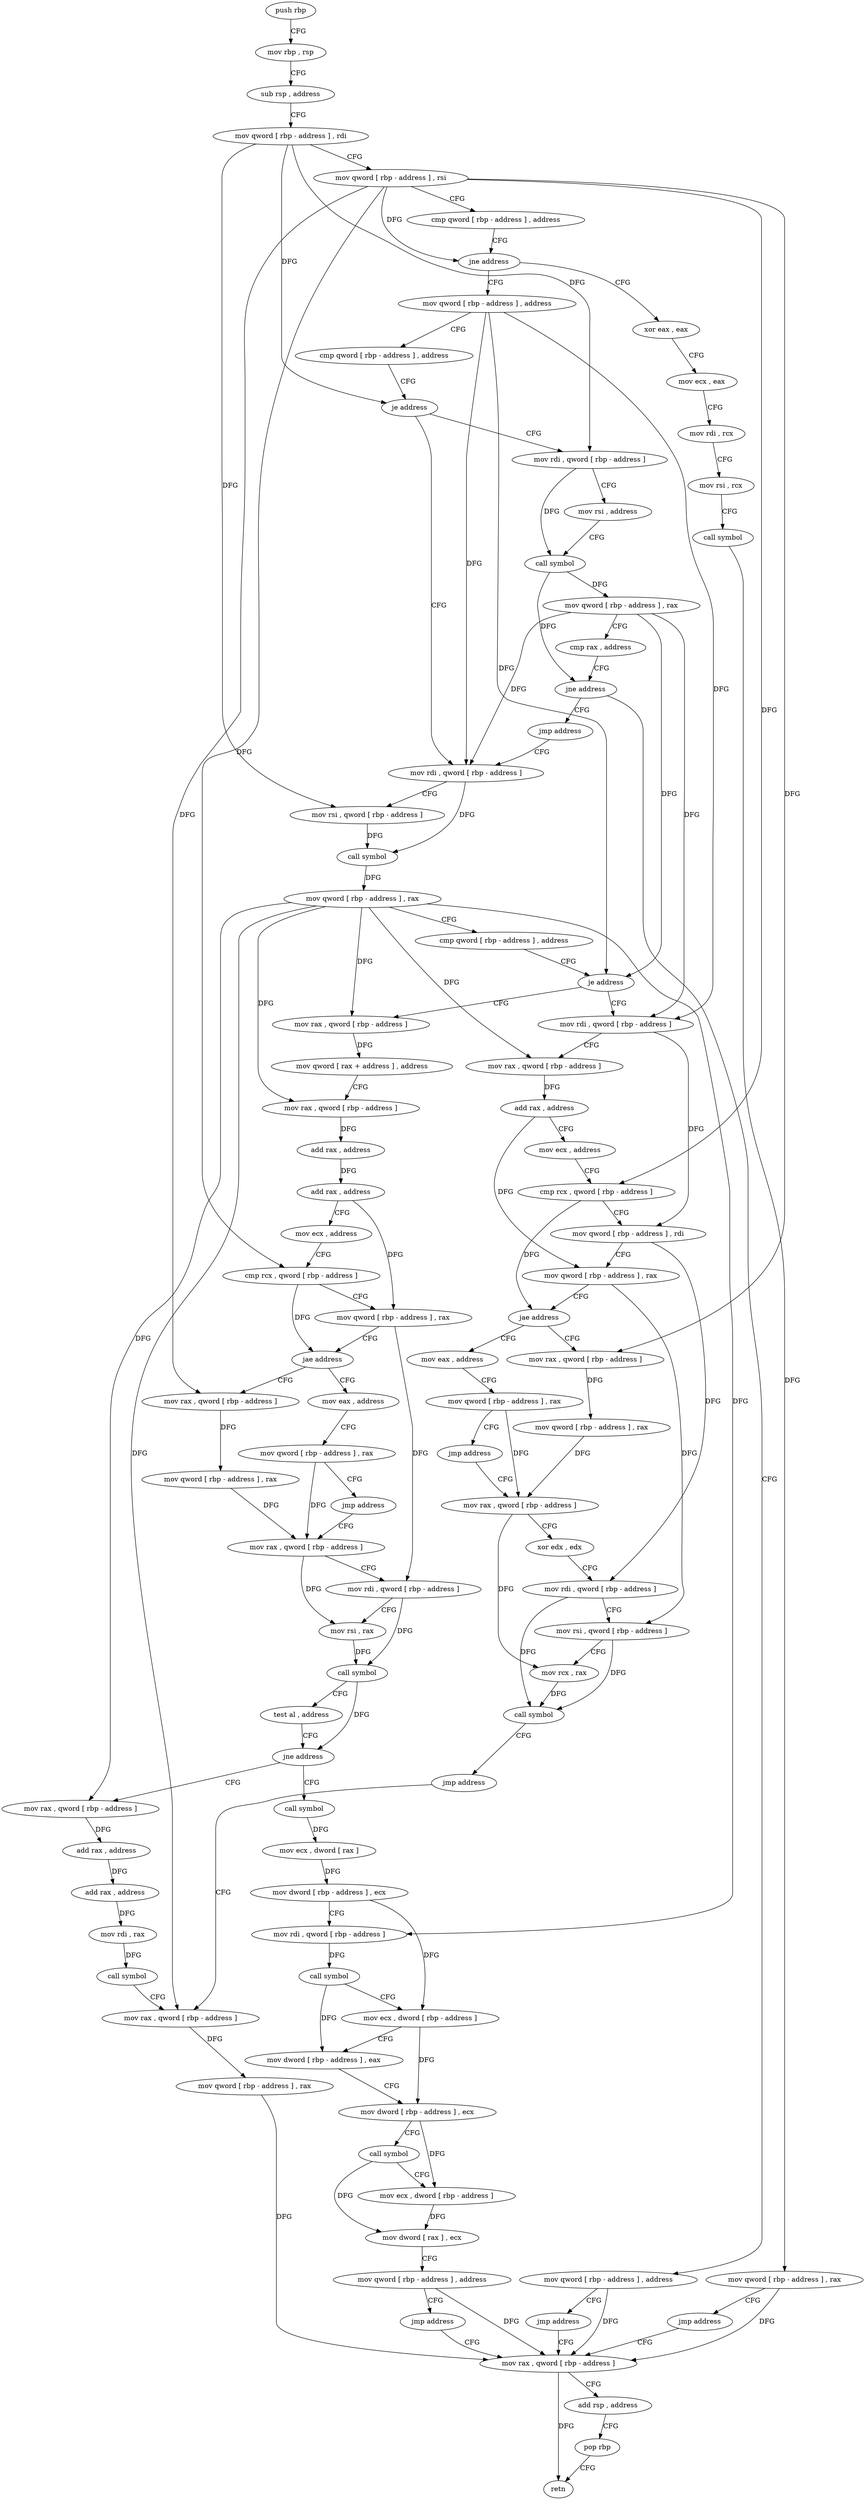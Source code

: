 digraph "func" {
"4236816" [label = "push rbp" ]
"4236817" [label = "mov rbp , rsp" ]
"4236820" [label = "sub rsp , address" ]
"4236824" [label = "mov qword [ rbp - address ] , rdi" ]
"4236828" [label = "mov qword [ rbp - address ] , rsi" ]
"4236832" [label = "cmp qword [ rbp - address ] , address" ]
"4236837" [label = "jne address" ]
"4236867" [label = "mov qword [ rbp - address ] , address" ]
"4236843" [label = "xor eax , eax" ]
"4236875" [label = "cmp qword [ rbp - address ] , address" ]
"4236880" [label = "je address" ]
"4236937" [label = "mov rdi , qword [ rbp - address ]" ]
"4236886" [label = "mov rdi , qword [ rbp - address ]" ]
"4236845" [label = "mov ecx , eax" ]
"4236847" [label = "mov rdi , rcx" ]
"4236850" [label = "mov rsi , rcx" ]
"4236853" [label = "call symbol" ]
"4236858" [label = "mov qword [ rbp - address ] , rax" ]
"4236862" [label = "jmp address" ]
"4237227" [label = "mov rax , qword [ rbp - address ]" ]
"4236941" [label = "mov rsi , qword [ rbp - address ]" ]
"4236945" [label = "call symbol" ]
"4236950" [label = "mov qword [ rbp - address ] , rax" ]
"4236954" [label = "cmp qword [ rbp - address ] , address" ]
"4236959" [label = "je address" ]
"4237051" [label = "mov rax , qword [ rbp - address ]" ]
"4236965" [label = "mov rdi , qword [ rbp - address ]" ]
"4236890" [label = "mov rsi , address" ]
"4236900" [label = "call symbol" ]
"4236905" [label = "mov qword [ rbp - address ] , rax" ]
"4236909" [label = "cmp rax , address" ]
"4236913" [label = "jne address" ]
"4236932" [label = "jmp address" ]
"4236919" [label = "mov qword [ rbp - address ] , address" ]
"4237231" [label = "add rsp , address" ]
"4237235" [label = "pop rbp" ]
"4237236" [label = "retn" ]
"4237055" [label = "mov qword [ rax + address ] , address" ]
"4237063" [label = "mov rax , qword [ rbp - address ]" ]
"4237067" [label = "add rax , address" ]
"4237073" [label = "add rax , address" ]
"4237079" [label = "mov ecx , address" ]
"4237084" [label = "cmp rcx , qword [ rbp - address ]" ]
"4237088" [label = "mov qword [ rbp - address ] , rax" ]
"4237092" [label = "jae address" ]
"4237112" [label = "mov rax , qword [ rbp - address ]" ]
"4237098" [label = "mov eax , address" ]
"4236969" [label = "mov rax , qword [ rbp - address ]" ]
"4236973" [label = "add rax , address" ]
"4236979" [label = "mov ecx , address" ]
"4236984" [label = "cmp rcx , qword [ rbp - address ]" ]
"4236988" [label = "mov qword [ rbp - address ] , rdi" ]
"4236992" [label = "mov qword [ rbp - address ] , rax" ]
"4236996" [label = "jae address" ]
"4237016" [label = "mov rax , qword [ rbp - address ]" ]
"4237002" [label = "mov eax , address" ]
"4236927" [label = "jmp address" ]
"4237116" [label = "mov qword [ rbp - address ] , rax" ]
"4237120" [label = "mov rax , qword [ rbp - address ]" ]
"4237103" [label = "mov qword [ rbp - address ] , rax" ]
"4237107" [label = "jmp address" ]
"4237020" [label = "mov qword [ rbp - address ] , rax" ]
"4237024" [label = "mov rax , qword [ rbp - address ]" ]
"4237007" [label = "mov qword [ rbp - address ] , rax" ]
"4237011" [label = "jmp address" ]
"4237195" [label = "mov rax , qword [ rbp - address ]" ]
"4237199" [label = "add rax , address" ]
"4237205" [label = "add rax , address" ]
"4237211" [label = "mov rdi , rax" ]
"4237214" [label = "call symbol" ]
"4237219" [label = "mov rax , qword [ rbp - address ]" ]
"4237144" [label = "call symbol" ]
"4237149" [label = "mov ecx , dword [ rax ]" ]
"4237151" [label = "mov dword [ rbp - address ] , ecx" ]
"4237154" [label = "mov rdi , qword [ rbp - address ]" ]
"4237158" [label = "call symbol" ]
"4237163" [label = "mov ecx , dword [ rbp - address ]" ]
"4237166" [label = "mov dword [ rbp - address ] , eax" ]
"4237169" [label = "mov dword [ rbp - address ] , ecx" ]
"4237172" [label = "call symbol" ]
"4237177" [label = "mov ecx , dword [ rbp - address ]" ]
"4237180" [label = "mov dword [ rax ] , ecx" ]
"4237182" [label = "mov qword [ rbp - address ] , address" ]
"4237190" [label = "jmp address" ]
"4237124" [label = "mov rdi , qword [ rbp - address ]" ]
"4237128" [label = "mov rsi , rax" ]
"4237131" [label = "call symbol" ]
"4237136" [label = "test al , address" ]
"4237138" [label = "jne address" ]
"4237223" [label = "mov qword [ rbp - address ] , rax" ]
"4237028" [label = "xor edx , edx" ]
"4237030" [label = "mov rdi , qword [ rbp - address ]" ]
"4237034" [label = "mov rsi , qword [ rbp - address ]" ]
"4237038" [label = "mov rcx , rax" ]
"4237041" [label = "call symbol" ]
"4237046" [label = "jmp address" ]
"4236816" -> "4236817" [ label = "CFG" ]
"4236817" -> "4236820" [ label = "CFG" ]
"4236820" -> "4236824" [ label = "CFG" ]
"4236824" -> "4236828" [ label = "CFG" ]
"4236824" -> "4236880" [ label = "DFG" ]
"4236824" -> "4236941" [ label = "DFG" ]
"4236824" -> "4236886" [ label = "DFG" ]
"4236828" -> "4236832" [ label = "CFG" ]
"4236828" -> "4236837" [ label = "DFG" ]
"4236828" -> "4237084" [ label = "DFG" ]
"4236828" -> "4236984" [ label = "DFG" ]
"4236828" -> "4237112" [ label = "DFG" ]
"4236828" -> "4237016" [ label = "DFG" ]
"4236832" -> "4236837" [ label = "CFG" ]
"4236837" -> "4236867" [ label = "CFG" ]
"4236837" -> "4236843" [ label = "CFG" ]
"4236867" -> "4236875" [ label = "CFG" ]
"4236867" -> "4236937" [ label = "DFG" ]
"4236867" -> "4236959" [ label = "DFG" ]
"4236867" -> "4236965" [ label = "DFG" ]
"4236843" -> "4236845" [ label = "CFG" ]
"4236875" -> "4236880" [ label = "CFG" ]
"4236880" -> "4236937" [ label = "CFG" ]
"4236880" -> "4236886" [ label = "CFG" ]
"4236937" -> "4236941" [ label = "CFG" ]
"4236937" -> "4236945" [ label = "DFG" ]
"4236886" -> "4236890" [ label = "CFG" ]
"4236886" -> "4236900" [ label = "DFG" ]
"4236845" -> "4236847" [ label = "CFG" ]
"4236847" -> "4236850" [ label = "CFG" ]
"4236850" -> "4236853" [ label = "CFG" ]
"4236853" -> "4236858" [ label = "DFG" ]
"4236858" -> "4236862" [ label = "CFG" ]
"4236858" -> "4237227" [ label = "DFG" ]
"4236862" -> "4237227" [ label = "CFG" ]
"4237227" -> "4237231" [ label = "CFG" ]
"4237227" -> "4237236" [ label = "DFG" ]
"4236941" -> "4236945" [ label = "DFG" ]
"4236945" -> "4236950" [ label = "DFG" ]
"4236950" -> "4236954" [ label = "CFG" ]
"4236950" -> "4237051" [ label = "DFG" ]
"4236950" -> "4237063" [ label = "DFG" ]
"4236950" -> "4236969" [ label = "DFG" ]
"4236950" -> "4237195" [ label = "DFG" ]
"4236950" -> "4237154" [ label = "DFG" ]
"4236950" -> "4237219" [ label = "DFG" ]
"4236954" -> "4236959" [ label = "CFG" ]
"4236959" -> "4237051" [ label = "CFG" ]
"4236959" -> "4236965" [ label = "CFG" ]
"4237051" -> "4237055" [ label = "DFG" ]
"4236965" -> "4236969" [ label = "CFG" ]
"4236965" -> "4236988" [ label = "DFG" ]
"4236890" -> "4236900" [ label = "CFG" ]
"4236900" -> "4236905" [ label = "DFG" ]
"4236900" -> "4236913" [ label = "DFG" ]
"4236905" -> "4236909" [ label = "CFG" ]
"4236905" -> "4236937" [ label = "DFG" ]
"4236905" -> "4236959" [ label = "DFG" ]
"4236905" -> "4236965" [ label = "DFG" ]
"4236909" -> "4236913" [ label = "CFG" ]
"4236913" -> "4236932" [ label = "CFG" ]
"4236913" -> "4236919" [ label = "CFG" ]
"4236932" -> "4236937" [ label = "CFG" ]
"4236919" -> "4236927" [ label = "CFG" ]
"4236919" -> "4237227" [ label = "DFG" ]
"4237231" -> "4237235" [ label = "CFG" ]
"4237235" -> "4237236" [ label = "CFG" ]
"4237055" -> "4237063" [ label = "CFG" ]
"4237063" -> "4237067" [ label = "DFG" ]
"4237067" -> "4237073" [ label = "DFG" ]
"4237073" -> "4237079" [ label = "CFG" ]
"4237073" -> "4237088" [ label = "DFG" ]
"4237079" -> "4237084" [ label = "CFG" ]
"4237084" -> "4237088" [ label = "CFG" ]
"4237084" -> "4237092" [ label = "DFG" ]
"4237088" -> "4237092" [ label = "CFG" ]
"4237088" -> "4237124" [ label = "DFG" ]
"4237092" -> "4237112" [ label = "CFG" ]
"4237092" -> "4237098" [ label = "CFG" ]
"4237112" -> "4237116" [ label = "DFG" ]
"4237098" -> "4237103" [ label = "CFG" ]
"4236969" -> "4236973" [ label = "DFG" ]
"4236973" -> "4236979" [ label = "CFG" ]
"4236973" -> "4236992" [ label = "DFG" ]
"4236979" -> "4236984" [ label = "CFG" ]
"4236984" -> "4236988" [ label = "CFG" ]
"4236984" -> "4236996" [ label = "DFG" ]
"4236988" -> "4236992" [ label = "CFG" ]
"4236988" -> "4237030" [ label = "DFG" ]
"4236992" -> "4236996" [ label = "CFG" ]
"4236992" -> "4237034" [ label = "DFG" ]
"4236996" -> "4237016" [ label = "CFG" ]
"4236996" -> "4237002" [ label = "CFG" ]
"4237016" -> "4237020" [ label = "DFG" ]
"4237002" -> "4237007" [ label = "CFG" ]
"4236927" -> "4237227" [ label = "CFG" ]
"4237116" -> "4237120" [ label = "DFG" ]
"4237120" -> "4237124" [ label = "CFG" ]
"4237120" -> "4237128" [ label = "DFG" ]
"4237103" -> "4237107" [ label = "CFG" ]
"4237103" -> "4237120" [ label = "DFG" ]
"4237107" -> "4237120" [ label = "CFG" ]
"4237020" -> "4237024" [ label = "DFG" ]
"4237024" -> "4237028" [ label = "CFG" ]
"4237024" -> "4237038" [ label = "DFG" ]
"4237007" -> "4237011" [ label = "CFG" ]
"4237007" -> "4237024" [ label = "DFG" ]
"4237011" -> "4237024" [ label = "CFG" ]
"4237195" -> "4237199" [ label = "DFG" ]
"4237199" -> "4237205" [ label = "DFG" ]
"4237205" -> "4237211" [ label = "DFG" ]
"4237211" -> "4237214" [ label = "DFG" ]
"4237214" -> "4237219" [ label = "CFG" ]
"4237219" -> "4237223" [ label = "DFG" ]
"4237144" -> "4237149" [ label = "DFG" ]
"4237149" -> "4237151" [ label = "DFG" ]
"4237151" -> "4237154" [ label = "CFG" ]
"4237151" -> "4237163" [ label = "DFG" ]
"4237154" -> "4237158" [ label = "DFG" ]
"4237158" -> "4237163" [ label = "CFG" ]
"4237158" -> "4237166" [ label = "DFG" ]
"4237163" -> "4237166" [ label = "CFG" ]
"4237163" -> "4237169" [ label = "DFG" ]
"4237166" -> "4237169" [ label = "CFG" ]
"4237169" -> "4237172" [ label = "CFG" ]
"4237169" -> "4237177" [ label = "DFG" ]
"4237172" -> "4237177" [ label = "CFG" ]
"4237172" -> "4237180" [ label = "DFG" ]
"4237177" -> "4237180" [ label = "DFG" ]
"4237180" -> "4237182" [ label = "CFG" ]
"4237182" -> "4237190" [ label = "CFG" ]
"4237182" -> "4237227" [ label = "DFG" ]
"4237190" -> "4237227" [ label = "CFG" ]
"4237124" -> "4237128" [ label = "CFG" ]
"4237124" -> "4237131" [ label = "DFG" ]
"4237128" -> "4237131" [ label = "DFG" ]
"4237131" -> "4237136" [ label = "CFG" ]
"4237131" -> "4237138" [ label = "DFG" ]
"4237136" -> "4237138" [ label = "CFG" ]
"4237138" -> "4237195" [ label = "CFG" ]
"4237138" -> "4237144" [ label = "CFG" ]
"4237223" -> "4237227" [ label = "DFG" ]
"4237028" -> "4237030" [ label = "CFG" ]
"4237030" -> "4237034" [ label = "CFG" ]
"4237030" -> "4237041" [ label = "DFG" ]
"4237034" -> "4237038" [ label = "CFG" ]
"4237034" -> "4237041" [ label = "DFG" ]
"4237038" -> "4237041" [ label = "DFG" ]
"4237041" -> "4237046" [ label = "CFG" ]
"4237046" -> "4237219" [ label = "CFG" ]
}
